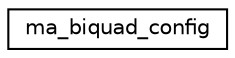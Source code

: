 digraph "Graphical Class Hierarchy"
{
 // LATEX_PDF_SIZE
  edge [fontname="Helvetica",fontsize="10",labelfontname="Helvetica",labelfontsize="10"];
  node [fontname="Helvetica",fontsize="10",shape=record];
  rankdir="LR";
  Node0 [label="ma_biquad_config",height=0.2,width=0.4,color="black", fillcolor="white", style="filled",URL="$structma__biquad__config.html",tooltip=" "];
}
